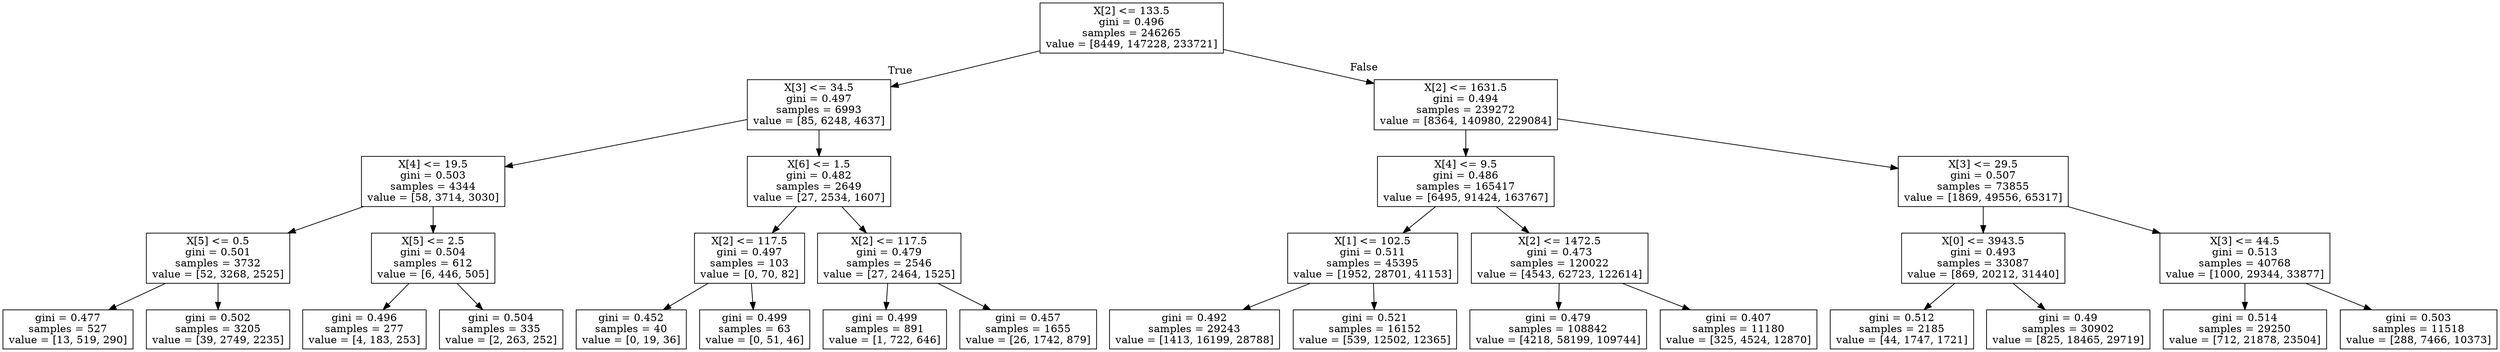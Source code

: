 digraph Tree {
node [shape=box] ;
0 [label="X[2] <= 133.5\ngini = 0.496\nsamples = 246265\nvalue = [8449, 147228, 233721]"] ;
1 [label="X[3] <= 34.5\ngini = 0.497\nsamples = 6993\nvalue = [85, 6248, 4637]"] ;
0 -> 1 [labeldistance=2.5, labelangle=45, headlabel="True"] ;
2 [label="X[4] <= 19.5\ngini = 0.503\nsamples = 4344\nvalue = [58, 3714, 3030]"] ;
1 -> 2 ;
3 [label="X[5] <= 0.5\ngini = 0.501\nsamples = 3732\nvalue = [52, 3268, 2525]"] ;
2 -> 3 ;
4 [label="gini = 0.477\nsamples = 527\nvalue = [13, 519, 290]"] ;
3 -> 4 ;
5 [label="gini = 0.502\nsamples = 3205\nvalue = [39, 2749, 2235]"] ;
3 -> 5 ;
6 [label="X[5] <= 2.5\ngini = 0.504\nsamples = 612\nvalue = [6, 446, 505]"] ;
2 -> 6 ;
7 [label="gini = 0.496\nsamples = 277\nvalue = [4, 183, 253]"] ;
6 -> 7 ;
8 [label="gini = 0.504\nsamples = 335\nvalue = [2, 263, 252]"] ;
6 -> 8 ;
9 [label="X[6] <= 1.5\ngini = 0.482\nsamples = 2649\nvalue = [27, 2534, 1607]"] ;
1 -> 9 ;
10 [label="X[2] <= 117.5\ngini = 0.497\nsamples = 103\nvalue = [0, 70, 82]"] ;
9 -> 10 ;
11 [label="gini = 0.452\nsamples = 40\nvalue = [0, 19, 36]"] ;
10 -> 11 ;
12 [label="gini = 0.499\nsamples = 63\nvalue = [0, 51, 46]"] ;
10 -> 12 ;
13 [label="X[2] <= 117.5\ngini = 0.479\nsamples = 2546\nvalue = [27, 2464, 1525]"] ;
9 -> 13 ;
14 [label="gini = 0.499\nsamples = 891\nvalue = [1, 722, 646]"] ;
13 -> 14 ;
15 [label="gini = 0.457\nsamples = 1655\nvalue = [26, 1742, 879]"] ;
13 -> 15 ;
16 [label="X[2] <= 1631.5\ngini = 0.494\nsamples = 239272\nvalue = [8364, 140980, 229084]"] ;
0 -> 16 [labeldistance=2.5, labelangle=-45, headlabel="False"] ;
17 [label="X[4] <= 9.5\ngini = 0.486\nsamples = 165417\nvalue = [6495, 91424, 163767]"] ;
16 -> 17 ;
18 [label="X[1] <= 102.5\ngini = 0.511\nsamples = 45395\nvalue = [1952, 28701, 41153]"] ;
17 -> 18 ;
19 [label="gini = 0.492\nsamples = 29243\nvalue = [1413, 16199, 28788]"] ;
18 -> 19 ;
20 [label="gini = 0.521\nsamples = 16152\nvalue = [539, 12502, 12365]"] ;
18 -> 20 ;
21 [label="X[2] <= 1472.5\ngini = 0.473\nsamples = 120022\nvalue = [4543, 62723, 122614]"] ;
17 -> 21 ;
22 [label="gini = 0.479\nsamples = 108842\nvalue = [4218, 58199, 109744]"] ;
21 -> 22 ;
23 [label="gini = 0.407\nsamples = 11180\nvalue = [325, 4524, 12870]"] ;
21 -> 23 ;
24 [label="X[3] <= 29.5\ngini = 0.507\nsamples = 73855\nvalue = [1869, 49556, 65317]"] ;
16 -> 24 ;
25 [label="X[0] <= 3943.5\ngini = 0.493\nsamples = 33087\nvalue = [869, 20212, 31440]"] ;
24 -> 25 ;
26 [label="gini = 0.512\nsamples = 2185\nvalue = [44, 1747, 1721]"] ;
25 -> 26 ;
27 [label="gini = 0.49\nsamples = 30902\nvalue = [825, 18465, 29719]"] ;
25 -> 27 ;
28 [label="X[3] <= 44.5\ngini = 0.513\nsamples = 40768\nvalue = [1000, 29344, 33877]"] ;
24 -> 28 ;
29 [label="gini = 0.514\nsamples = 29250\nvalue = [712, 21878, 23504]"] ;
28 -> 29 ;
30 [label="gini = 0.503\nsamples = 11518\nvalue = [288, 7466, 10373]"] ;
28 -> 30 ;
}